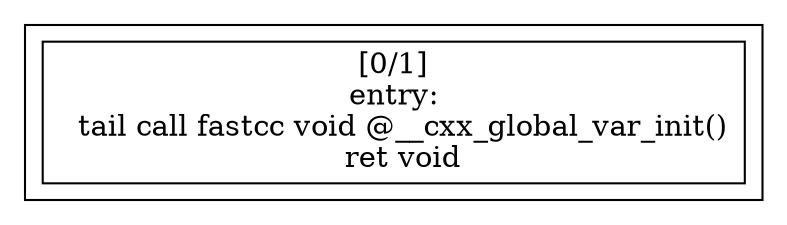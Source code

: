 
digraph G {





subgraph cluster20 {


node83 [label="[0/1]
entry:
  tail call fastcc void @__cxx_global_var_init()
  ret void
",shape=rectangle ]



}

}
